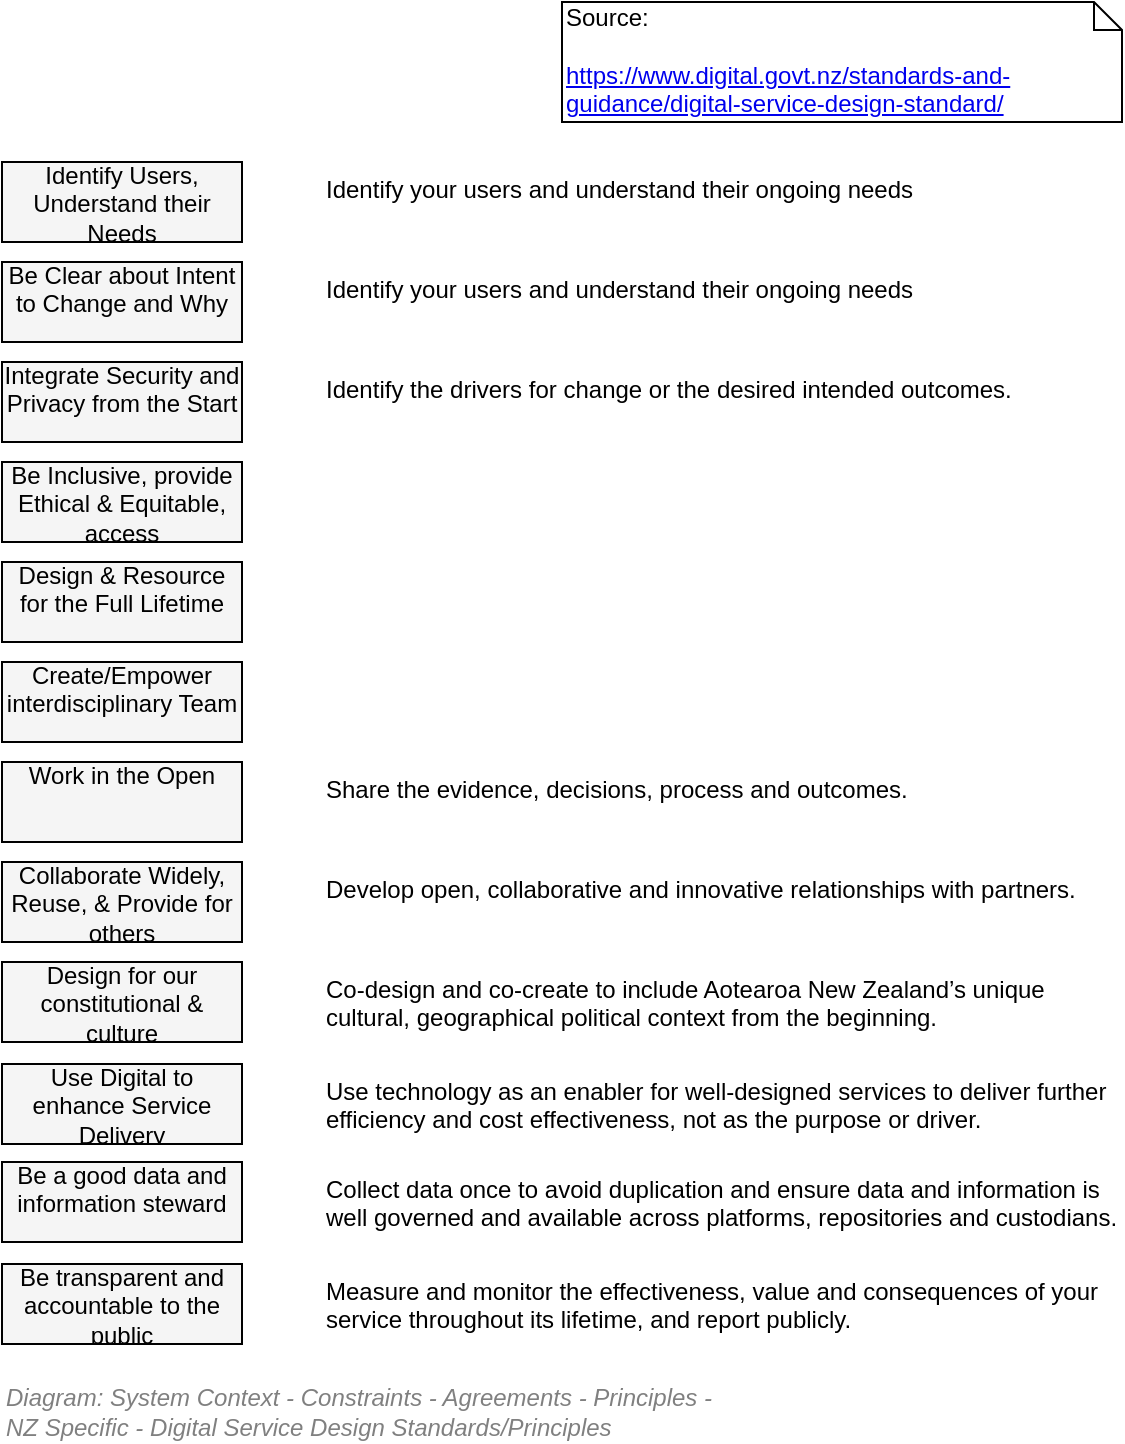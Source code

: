 <mxfile compressed="false" version="17.5.0" type="google" pages="2">
  <diagram id="QV25udCVxvQ52SoqGovh" name="System Context/Constraints/Agreements/Principles/Digital Service Design Standards">
    <mxGraphModel grid="1" page="1" gridSize="10" guides="1" tooltips="1" connect="1" arrows="1" fold="1" pageScale="1" pageWidth="827" pageHeight="1169" math="0" shadow="0">
      <root>
        <mxCell id="BCLIQNdFYH9zoaBGpCrp-0" />
        <mxCell id="njG2ldwhlAt86AhZ6qLt-2" value="Diagram" parent="BCLIQNdFYH9zoaBGpCrp-0" />
        <mxCell id="MmeVPEBk6-kc0MxqiTCA-4" value="&lt;h1 style=&quot;box-sizing: border-box; margin: 0px; font-size: 12px; line-height: 1.2; color: rgb(0, 0, 0); padding: 0px; background-color: rgb(255, 255, 255);&quot;&gt;&lt;span style=&quot;font-weight: normal; font-size: 12px;&quot;&gt;Identify your users and understand their ongoing needs&lt;/span&gt;&lt;/h1&gt;" style="text;html=1;strokeColor=none;fillColor=none;align=left;verticalAlign=top;whiteSpace=wrap;rounded=0;fontFamily=Helvetica;fontSize=12;fontColor=#999999;gradientColor=none;recursiveResize=0;" vertex="1" parent="njG2ldwhlAt86AhZ6qLt-2">
          <mxGeometry x="280" y="260" width="400" height="40" as="geometry" />
        </mxCell>
        <mxCell id="MmeVPEBk6-kc0MxqiTCA-6" value="&lt;h1 style=&quot;box-sizing: border-box; margin: 0px; font-size: 12px; line-height: 1.2; color: rgb(0, 0, 0); padding: 0px; background-color: rgb(255, 255, 255);&quot;&gt;&lt;span style=&quot;font-weight: normal; font-size: 12px;&quot;&gt;Identify your users and understand their ongoing needs&lt;/span&gt;&lt;/h1&gt;" style="text;html=1;strokeColor=none;fillColor=none;align=left;verticalAlign=top;whiteSpace=wrap;rounded=0;fontFamily=Helvetica;fontSize=12;fontColor=#999999;gradientColor=none;recursiveResize=0;" vertex="1" parent="njG2ldwhlAt86AhZ6qLt-2">
          <mxGeometry x="280" y="310" width="400" height="40" as="geometry" />
        </mxCell>
        <mxCell id="MmeVPEBk6-kc0MxqiTCA-3" value="Identify Users, Understand their Needs" style="rounded=0;whiteSpace=wrap;html=1;shadow=0;glass=0;comic=0;strokeColor=#000000;fillColor=#f5f5f5;fontSize=12;align=center;fontColor=#000000;recursiveResize=0;container=1;collapsible=0;overflow=fill;" vertex="1" parent="njG2ldwhlAt86AhZ6qLt-2">
          <mxGeometry x="120" y="260" width="120" height="40" as="geometry" />
        </mxCell>
        <mxCell id="MmeVPEBk6-kc0MxqiTCA-5" value="Be Clear about Intent to Change and Why" style="rounded=0;whiteSpace=wrap;html=1;shadow=0;glass=0;comic=0;strokeColor=#000000;fillColor=#f5f5f5;fontSize=12;align=center;fontColor=#000000;recursiveResize=0;container=1;collapsible=0;overflow=fill;" vertex="1" parent="njG2ldwhlAt86AhZ6qLt-2">
          <mxGeometry x="120" y="310" width="120" height="40" as="geometry" />
        </mxCell>
        <mxCell id="MmeVPEBk6-kc0MxqiTCA-7" value="Integrate Security and Privacy from the Start" style="rounded=0;whiteSpace=wrap;html=1;shadow=0;glass=0;comic=0;strokeColor=#000000;fillColor=#f5f5f5;fontSize=12;align=center;fontColor=#000000;recursiveResize=0;container=1;collapsible=0;overflow=fill;" vertex="1" parent="njG2ldwhlAt86AhZ6qLt-2">
          <mxGeometry x="120" y="360" width="120" height="40" as="geometry" />
        </mxCell>
        <mxCell id="MmeVPEBk6-kc0MxqiTCA-9" value="&lt;h1 style=&quot;box-sizing: border-box; margin: 0px; font-size: 12px; line-height: 1.2; color: rgb(0, 0, 0); padding: 0px; background-color: rgb(255, 255, 255);&quot;&gt;&lt;span style=&quot;font-family: fira, helvetica, arial, sans-serif; font-size: 12px; font-weight: 400;&quot;&gt;Identify the drivers for change or the desired intended outcomes.&lt;/span&gt;&lt;br style=&quot;font-size: 12px;&quot;&gt;&lt;/h1&gt;" style="text;html=1;strokeColor=none;fillColor=none;align=left;verticalAlign=top;whiteSpace=wrap;rounded=0;fontFamily=Helvetica;fontSize=12;fontColor=#999999;gradientColor=none;recursiveResize=0;" vertex="1" parent="njG2ldwhlAt86AhZ6qLt-2">
          <mxGeometry x="280" y="360" width="400" height="40" as="geometry" />
        </mxCell>
        <mxCell id="MmeVPEBk6-kc0MxqiTCA-13" value="Be Inclusive, provide Ethical &amp;amp; Equitable, access" style="rounded=0;whiteSpace=wrap;html=1;shadow=0;glass=0;comic=0;strokeColor=#000000;fillColor=#f5f5f5;fontSize=12;align=center;fontColor=#000000;recursiveResize=0;container=1;collapsible=0;overflow=fill;" vertex="1" parent="njG2ldwhlAt86AhZ6qLt-2">
          <mxGeometry x="120" y="410" width="120" height="40" as="geometry" />
        </mxCell>
        <mxCell id="MmeVPEBk6-kc0MxqiTCA-14" value="&lt;h1 style=&quot;box-sizing: border-box; margin: 0px; font-size: 12px; line-height: 1.2; color: rgb(0, 0, 0); padding: 0px; background-color: rgb(255, 255, 255);&quot;&gt;&lt;br style=&quot;font-size: 12px;&quot;&gt;&lt;/h1&gt;" style="text;html=1;strokeColor=none;fillColor=none;align=left;verticalAlign=top;whiteSpace=wrap;rounded=0;fontFamily=Helvetica;fontSize=12;fontColor=#999999;gradientColor=none;recursiveResize=0;" vertex="1" parent="njG2ldwhlAt86AhZ6qLt-2">
          <mxGeometry x="280" y="410" width="400" height="40" as="geometry" />
        </mxCell>
        <mxCell id="MmeVPEBk6-kc0MxqiTCA-16" value="Design &amp;amp; Resource for the Full Lifetime" style="rounded=0;whiteSpace=wrap;html=1;shadow=0;glass=0;comic=0;strokeColor=#000000;fillColor=#f5f5f5;fontSize=12;align=center;fontColor=#000000;recursiveResize=0;container=1;collapsible=0;overflow=fill;" vertex="1" parent="njG2ldwhlAt86AhZ6qLt-2">
          <mxGeometry x="120" y="460" width="120" height="40" as="geometry" />
        </mxCell>
        <mxCell id="MmeVPEBk6-kc0MxqiTCA-17" value="&lt;h1 style=&quot;box-sizing: border-box; margin: 0px; font-size: 12px; line-height: 1.2; color: rgb(0, 0, 0); padding: 0px; background-color: rgb(255, 255, 255);&quot;&gt;&lt;br style=&quot;font-size: 12px;&quot;&gt;&lt;/h1&gt;" style="text;html=1;strokeColor=none;fillColor=none;align=left;verticalAlign=top;whiteSpace=wrap;rounded=0;fontFamily=Helvetica;fontSize=12;fontColor=#999999;gradientColor=none;recursiveResize=0;" vertex="1" parent="njG2ldwhlAt86AhZ6qLt-2">
          <mxGeometry x="280" y="460" width="400" height="40" as="geometry" />
        </mxCell>
        <mxCell id="MmeVPEBk6-kc0MxqiTCA-19" value="Create/Empower interdisciplinary Team" style="rounded=0;whiteSpace=wrap;html=1;shadow=0;glass=0;comic=0;strokeColor=#000000;fillColor=#f5f5f5;fontSize=12;align=center;fontColor=#000000;recursiveResize=0;container=1;collapsible=0;overflow=fill;" vertex="1" parent="njG2ldwhlAt86AhZ6qLt-2">
          <mxGeometry x="120" y="510" width="120" height="40" as="geometry" />
        </mxCell>
        <mxCell id="MmeVPEBk6-kc0MxqiTCA-20" value="&lt;h1 style=&quot;box-sizing: border-box; margin: 0px; font-size: 12px; line-height: 1.2; color: rgb(0, 0, 0); padding: 0px; background-color: rgb(255, 255, 255);&quot;&gt;&lt;br style=&quot;font-size: 12px;&quot;&gt;&lt;/h1&gt;" style="text;html=1;strokeColor=none;fillColor=none;align=left;verticalAlign=top;whiteSpace=wrap;rounded=0;fontFamily=Helvetica;fontSize=12;fontColor=#999999;gradientColor=none;recursiveResize=0;" vertex="1" parent="njG2ldwhlAt86AhZ6qLt-2">
          <mxGeometry x="280" y="510" width="400" height="40" as="geometry" />
        </mxCell>
        <mxCell id="MmeVPEBk6-kc0MxqiTCA-22" value="Work in the Open" style="rounded=0;whiteSpace=wrap;html=1;shadow=0;glass=0;comic=0;strokeColor=#000000;fillColor=#f5f5f5;fontSize=12;align=center;fontColor=#000000;recursiveResize=0;container=1;collapsible=0;overflow=fill;" vertex="1" parent="njG2ldwhlAt86AhZ6qLt-2">
          <mxGeometry x="120" y="560" width="120" height="40" as="geometry" />
        </mxCell>
        <mxCell id="MmeVPEBk6-kc0MxqiTCA-23" value="&lt;h1 style=&quot;box-sizing: border-box; margin: 0px; font-size: 12px; line-height: 1.2; color: rgb(0, 0, 0); padding: 0px; background-color: rgb(255, 255, 255);&quot;&gt;&lt;span style=&quot;font-weight: normal; font-size: 12px;&quot;&gt;Share the evidence, decisions, process and outcomes.&lt;/span&gt;&lt;/h1&gt;" style="text;html=1;strokeColor=none;fillColor=none;align=left;verticalAlign=top;whiteSpace=wrap;rounded=0;fontFamily=Helvetica;fontSize=12;fontColor=#999999;gradientColor=none;recursiveResize=0;" vertex="1" parent="njG2ldwhlAt86AhZ6qLt-2">
          <mxGeometry x="280" y="560" width="400" height="40" as="geometry" />
        </mxCell>
        <mxCell id="MmeVPEBk6-kc0MxqiTCA-25" value="Collaborate Widely, Reuse, &amp;amp; Provide for others" style="rounded=0;whiteSpace=wrap;html=1;shadow=0;glass=0;comic=0;strokeColor=#000000;fillColor=#f5f5f5;fontSize=12;align=center;fontColor=#000000;recursiveResize=0;container=1;collapsible=0;overflow=fill;" vertex="1" parent="njG2ldwhlAt86AhZ6qLt-2">
          <mxGeometry x="120" y="610" width="120" height="40" as="geometry" />
        </mxCell>
        <mxCell id="MmeVPEBk6-kc0MxqiTCA-26" value="&lt;h1 style=&quot;box-sizing: border-box; margin: 0px; line-height: 1.2; color: rgb(0, 0, 0); padding: 0px; background-color: rgb(255, 255, 255); font-size: 12px;&quot;&gt;&lt;span style=&quot;font-family: fira, helvetica, arial, sans-serif; font-weight: 400; font-size: 12px;&quot;&gt;&lt;font style=&quot;font-size: 12px;&quot;&gt;Develop open, collaborative and innovative relationships with partners.&lt;/font&gt;&lt;/span&gt;&lt;br style=&quot;font-size: 12px;&quot;&gt;&lt;/h1&gt;" style="text;html=1;strokeColor=none;fillColor=none;align=left;verticalAlign=top;whiteSpace=wrap;rounded=0;fontFamily=Helvetica;fontSize=12;fontColor=#999999;gradientColor=none;recursiveResize=0;" vertex="1" parent="njG2ldwhlAt86AhZ6qLt-2">
          <mxGeometry x="280" y="610" width="400" height="40" as="geometry" />
        </mxCell>
        <mxCell id="MmeVPEBk6-kc0MxqiTCA-28" value="Design for our constitutional &amp;amp; culture" style="rounded=0;whiteSpace=wrap;html=1;shadow=0;glass=0;comic=0;strokeColor=#000000;fillColor=#f5f5f5;fontSize=12;align=center;fontColor=#000000;recursiveResize=0;container=1;collapsible=0;overflow=fill;" vertex="1" parent="njG2ldwhlAt86AhZ6qLt-2">
          <mxGeometry x="120" y="660" width="120" height="40" as="geometry" />
        </mxCell>
        <mxCell id="MmeVPEBk6-kc0MxqiTCA-29" value="&lt;h1 style=&quot;box-sizing: border-box; margin: 0px; line-height: 1.2; color: rgb(0, 0, 0); padding: 0px; background-color: rgb(255, 255, 255); font-size: 12px;&quot;&gt;&lt;span style=&quot;font-family: fira, helvetica, arial, sans-serif; font-weight: 400; font-size: 12px;&quot;&gt;&lt;font style=&quot;font-size: 12px;&quot;&gt;Co-design and co-create to include Aotearoa New Zealand’s unique cultural, geographical political context from the beginning.&lt;/font&gt;&lt;/span&gt;&lt;br style=&quot;font-size: 12px;&quot;&gt;&lt;/h1&gt;" style="text;html=1;strokeColor=none;fillColor=none;align=left;verticalAlign=top;whiteSpace=wrap;rounded=0;fontFamily=Helvetica;fontSize=12;fontColor=#999999;gradientColor=none;recursiveResize=0;" vertex="1" parent="njG2ldwhlAt86AhZ6qLt-2">
          <mxGeometry x="280" y="660" width="400" height="40" as="geometry" />
        </mxCell>
        <mxCell id="MmeVPEBk6-kc0MxqiTCA-31" value="Use Digital to enhance Service Delivery" style="rounded=0;whiteSpace=wrap;html=1;shadow=0;glass=0;comic=0;strokeColor=#000000;fillColor=#f5f5f5;fontSize=12;align=center;fontColor=#000000;recursiveResize=0;container=1;collapsible=0;overflow=fill;" vertex="1" parent="njG2ldwhlAt86AhZ6qLt-2">
          <mxGeometry x="120" y="711" width="120" height="40" as="geometry" />
        </mxCell>
        <mxCell id="MmeVPEBk6-kc0MxqiTCA-32" value="&lt;h1 style=&quot;box-sizing: border-box; margin: 0px; line-height: 1.2; color: rgb(0, 0, 0); padding: 0px; background-color: rgb(255, 255, 255); font-size: 12px;&quot;&gt;&lt;span style=&quot;font-family: fira, helvetica, arial, sans-serif; font-weight: 400; font-size: 12px;&quot;&gt;&lt;font style=&quot;font-size: 12px;&quot;&gt;Use technology as an enabler for well-designed services to deliver further efficiency and cost effectiveness, not as the purpose or driver.&lt;/font&gt;&lt;/span&gt;&lt;br style=&quot;font-size: 12px;&quot;&gt;&lt;/h1&gt;" style="text;html=1;strokeColor=none;fillColor=none;align=left;verticalAlign=top;whiteSpace=wrap;rounded=0;fontFamily=Helvetica;fontSize=12;fontColor=#999999;gradientColor=none;recursiveResize=0;" vertex="1" parent="njG2ldwhlAt86AhZ6qLt-2">
          <mxGeometry x="280" y="711" width="400" height="40" as="geometry" />
        </mxCell>
        <mxCell id="MmeVPEBk6-kc0MxqiTCA-34" value="Be a good data and information steward" style="rounded=0;whiteSpace=wrap;html=1;shadow=0;glass=0;comic=0;strokeColor=#000000;fillColor=#f5f5f5;fontSize=12;align=center;fontColor=#000000;recursiveResize=0;container=1;collapsible=0;overflow=fill;" vertex="1" parent="njG2ldwhlAt86AhZ6qLt-2">
          <mxGeometry x="120" y="760" width="120" height="40" as="geometry" />
        </mxCell>
        <mxCell id="MmeVPEBk6-kc0MxqiTCA-35" value="&lt;h1 style=&quot;box-sizing: border-box; margin: 0px; line-height: 1.2; color: rgb(0, 0, 0); padding: 0px; background-color: rgb(255, 255, 255); font-size: 12px;&quot;&gt;&lt;span style=&quot;font-family: fira, helvetica, arial, sans-serif; font-weight: 400; font-size: 12px;&quot;&gt;&lt;font style=&quot;font-size: 12px;&quot;&gt;Collect data once to avoid duplication and ensure data and information is well governed and available across platforms, repositories and custodians.&lt;/font&gt;&lt;/span&gt;&lt;br style=&quot;font-size: 12px;&quot;&gt;&lt;/h1&gt;" style="text;html=1;strokeColor=none;fillColor=none;align=left;verticalAlign=top;whiteSpace=wrap;rounded=0;fontFamily=Helvetica;fontSize=12;fontColor=#999999;gradientColor=none;recursiveResize=0;" vertex="1" parent="njG2ldwhlAt86AhZ6qLt-2">
          <mxGeometry x="280" y="760" width="400" height="40" as="geometry" />
        </mxCell>
        <mxCell id="MmeVPEBk6-kc0MxqiTCA-37" value="Be transparent and accountable to the public" style="rounded=0;whiteSpace=wrap;html=1;shadow=0;glass=0;comic=0;strokeColor=#000000;fillColor=#f5f5f5;fontSize=12;align=center;fontColor=#000000;recursiveResize=0;container=1;collapsible=0;overflow=fill;" vertex="1" parent="njG2ldwhlAt86AhZ6qLt-2">
          <mxGeometry x="120" y="811" width="120" height="40" as="geometry" />
        </mxCell>
        <mxCell id="MmeVPEBk6-kc0MxqiTCA-38" value="&lt;h1 style=&quot;box-sizing: border-box; margin: 0px; line-height: 1.2; color: rgb(0, 0, 0); padding: 0px; background-color: rgb(255, 255, 255); font-size: 12px;&quot;&gt;&lt;span style=&quot;font-family: fira, helvetica, arial, sans-serif; font-weight: 400; font-size: 12px;&quot;&gt;&lt;font style=&quot;font-size: 12px;&quot;&gt;Measure and monitor the effectiveness, value and consequences of your service throughout its lifetime, and report publicly.&lt;/font&gt;&lt;/span&gt;&lt;br style=&quot;font-size: 12px;&quot;&gt;&lt;/h1&gt;" style="text;html=1;strokeColor=none;fillColor=none;align=left;verticalAlign=top;whiteSpace=wrap;rounded=0;fontFamily=Helvetica;fontSize=12;fontColor=#999999;gradientColor=none;recursiveResize=0;" vertex="1" parent="njG2ldwhlAt86AhZ6qLt-2">
          <mxGeometry x="280" y="811" width="400" height="40" as="geometry" />
        </mxCell>
        <mxCell id="m36HP_wEEQITftUyv-sV-0" value="Context/Legend" parent="BCLIQNdFYH9zoaBGpCrp-0" />
        <mxCell id="m36HP_wEEQITftUyv-sV-1" value="Source:&lt;br&gt;&lt;br&gt;&lt;a href=&quot;https://www.digital.govt.nz/standards-and-guidance/digital-service-design-standard/&quot;&gt;https://www.digital.govt.nz/standards-and-guidance/digital-service-design-standard/&lt;/a&gt;" style="shape=note;whiteSpace=wrap;html=1;size=14;verticalAlign=top;align=left;spacingTop=-6;" vertex="1" parent="m36HP_wEEQITftUyv-sV-0">
          <mxGeometry x="400" y="180" width="280" height="60" as="geometry" />
        </mxCell>
        <mxCell id="OveS-7gRzNfdyV08Yug3-0" value="Title/Diagram" parent="BCLIQNdFYH9zoaBGpCrp-0" />
        <mxCell id="MmeVPEBk6-kc0MxqiTCA-1" value="&lt;font style=&quot;font-size: 12px&quot;&gt;Diagram: System Context -&amp;nbsp;Constraints - Agreements - Principles -&amp;nbsp;&lt;br&gt;&lt;span&gt;NZ Specific -&lt;/span&gt;&lt;span&gt;&amp;nbsp;&lt;/span&gt;Digital Service Design Standards/Principles&lt;/font&gt;" style="text;strokeColor=none;fillColor=none;html=1;fontSize=10;fontStyle=2;verticalAlign=middle;align=left;shadow=0;glass=0;comic=0;opacity=30;fontColor=#808080;" vertex="1" parent="OveS-7gRzNfdyV08Yug3-0">
          <mxGeometry x="120" y="870" width="560" height="30" as="geometry" />
        </mxCell>
      </root>
    </mxGraphModel>
  </diagram>
  <diagram id="-yCrRghWV1yZ1X2wDWPH" name="System Context/Constraints/Agreements/Principles/Data &amp; Information Management">
    <mxGraphModel dx="1711" dy="681" grid="1" gridSize="10" guides="1" tooltips="1" connect="1" arrows="1" fold="1" page="1" pageScale="1" pageWidth="827" pageHeight="1169" math="0" shadow="0">
      <root>
        <mxCell id="9pa9Pr11mj6_5Fp1FYpv-0" />
        <mxCell id="vxBBJPv8Y2YeqQfoSaYq-9" value="Diagram" parent="9pa9Pr11mj6_5Fp1FYpv-0" />
        <mxCell id="9pa9Pr11mj6_5Fp1FYpv-5" value="Open" style="rounded=0;whiteSpace=wrap;html=1;shadow=0;glass=0;comic=0;strokeColor=#666666;fillColor=#f5f5f5;fontSize=12;align=center;fontColor=#333333;recursiveResize=0;container=1;collapsible=0;overflow=fill;verticalAlign=middle;" parent="vxBBJPv8Y2YeqQfoSaYq-9" vertex="1">
          <mxGeometry x="120" y="260" width="100" height="40" as="geometry" />
        </mxCell>
        <mxCell id="9pa9Pr11mj6_5Fp1FYpv-6" value="&lt;span style=&quot;color: rgb(24, 43, 70); font-family: &amp;quot;fira sans&amp;quot;, helvetica, arial, sans-serif; font-size: 12px;&quot;&gt;&lt;font style=&quot;font-size: 12px;&quot;&gt;Data and information held by government should be open for public access unless grounds for refusal or limitations exist under the Official Information Act or other government policy. In such cases they should be protected.&lt;/font&gt;&lt;/span&gt;" style="text;html=1;strokeColor=none;fillColor=none;align=left;verticalAlign=top;whiteSpace=wrap;rounded=0;fontFamily=Helvetica;fontSize=12;fontColor=#999999;gradientColor=none;recursiveResize=0;" parent="vxBBJPv8Y2YeqQfoSaYq-9" vertex="1">
          <mxGeometry x="240" y="253" width="440" height="40" as="geometry" />
        </mxCell>
        <mxCell id="9pa9Pr11mj6_5Fp1FYpv-7" value="Protected" style="rounded=0;whiteSpace=wrap;html=1;shadow=0;glass=0;comic=0;strokeColor=#666666;fillColor=#f5f5f5;fontSize=12;align=center;fontColor=#333333;recursiveResize=0;container=1;collapsible=0;overflow=fill;verticalAlign=middle;" parent="vxBBJPv8Y2YeqQfoSaYq-9" vertex="1">
          <mxGeometry x="120" y="310" width="100" height="40" as="geometry" />
        </mxCell>
        <mxCell id="9pa9Pr11mj6_5Fp1FYpv-8" value="&lt;h3 style=&quot;box-sizing: border-box; font-family: &amp;quot;fira sans&amp;quot;, helvetica, arial, sans-serif; font-weight: 500; line-height: 1.1; font-size: 12px;&quot;&gt;&lt;font style=&quot;font-size: 12px&quot;&gt;Readily Available&lt;/font&gt;&lt;/h3&gt;" style="rounded=0;whiteSpace=wrap;html=1;shadow=0;glass=0;comic=0;strokeColor=#666666;fillColor=#f5f5f5;fontSize=12;align=center;fontColor=#333333;recursiveResize=0;container=1;collapsible=0;overflow=fill;verticalAlign=middle;" parent="vxBBJPv8Y2YeqQfoSaYq-9" vertex="1">
          <mxGeometry x="120" y="360" width="100" height="40" as="geometry" />
        </mxCell>
        <mxCell id="9pa9Pr11mj6_5Fp1FYpv-9" value="&lt;h3 style=&quot;box-sizing: border-box; font-family: &amp;quot;fira sans&amp;quot;, helvetica, arial, sans-serif; font-weight: 500; line-height: 1.1; font-size: 12px;&quot;&gt;Trusted and Authoritative&lt;/h3&gt;" style="rounded=0;whiteSpace=wrap;html=1;shadow=0;glass=0;comic=0;strokeColor=#666666;fillColor=#f5f5f5;fontSize=12;align=center;fontColor=#333333;recursiveResize=0;container=1;collapsible=0;overflow=fill;verticalAlign=middle;" parent="vxBBJPv8Y2YeqQfoSaYq-9" vertex="1">
          <mxGeometry x="120" y="410" width="100" height="40" as="geometry" />
        </mxCell>
        <mxCell id="9pa9Pr11mj6_5Fp1FYpv-10" value="&lt;h3 style=&quot;box-sizing: border-box; font-family: &amp;quot;fira sans&amp;quot;, helvetica, arial, sans-serif; font-weight: 500; line-height: 1.1; font-size: 12px;&quot;&gt;Well Managed&lt;/h3&gt;" style="rounded=0;whiteSpace=wrap;html=1;shadow=0;glass=0;comic=0;strokeColor=#666666;fillColor=#f5f5f5;fontSize=12;align=center;fontColor=#333333;recursiveResize=0;container=1;collapsible=0;overflow=fill;verticalAlign=middle;" parent="vxBBJPv8Y2YeqQfoSaYq-9" vertex="1">
          <mxGeometry x="120" y="460" width="100" height="40" as="geometry" />
        </mxCell>
        <mxCell id="9pa9Pr11mj6_5Fp1FYpv-11" value="&lt;h3 style=&quot;box-sizing: border-box; font-family: &amp;quot;fira sans&amp;quot;, helvetica, arial, sans-serif; font-weight: 500; line-height: 1.1; font-size: 12px;&quot;&gt;Reasonably Priced&lt;/h3&gt;" style="rounded=0;whiteSpace=wrap;html=1;shadow=0;glass=0;comic=0;strokeColor=#666666;fillColor=#f5f5f5;fontSize=12;align=center;fontColor=#333333;recursiveResize=0;container=1;collapsible=0;overflow=fill;verticalAlign=middle;" parent="vxBBJPv8Y2YeqQfoSaYq-9" vertex="1">
          <mxGeometry x="120" y="540" width="100" height="40" as="geometry" />
        </mxCell>
        <mxCell id="9pa9Pr11mj6_5Fp1FYpv-14" value="&lt;h3 style=&quot;box-sizing: border-box; font-family: &amp;quot;fira sans&amp;quot;, helvetica, arial, sans-serif; font-weight: 500; line-height: 1.1; font-size: 12px;&quot;&gt;Reusable&lt;/h3&gt;" style="rounded=0;whiteSpace=wrap;html=1;shadow=0;glass=0;comic=0;strokeColor=#666666;fillColor=#f5f5f5;fontSize=12;align=center;fontColor=#333333;recursiveResize=0;container=1;collapsible=0;overflow=fill;verticalAlign=middle;" parent="vxBBJPv8Y2YeqQfoSaYq-9" vertex="1">
          <mxGeometry x="120" y="590" width="100" height="40" as="geometry" />
        </mxCell>
        <mxCell id="vxBBJPv8Y2YeqQfoSaYq-1" value="&lt;font style=&quot;font-size: 12px;&quot;&gt;&lt;span style=&quot;color: rgb(24, 43, 70); font-family: &amp;quot;fira sans&amp;quot;, helvetica, arial, sans-serif; font-size: 12px;&quot;&gt;Personal, confidential and classified&amp;nbsp;&lt;/span&gt;&lt;a href=&quot;https://www.data.govt.nz/manage-data/policies/new-zealand-data-and-information-management-principles/#fn2&quot; style=&quot;box-sizing: border-box; background-color: transparent; color: rgb(48, 125, 153); font-family: &amp;quot;fira sans&amp;quot;, helvetica, arial, sans-serif; font-size: 12px;&quot;&gt;[2]&lt;/a&gt;&lt;span style=&quot;color: rgb(24, 43, 70); font-family: &amp;quot;fira sans&amp;quot;, helvetica, arial, sans-serif; font-size: 12px;&quot;&gt;&amp;nbsp;data and information are protected.&lt;/span&gt;&lt;/font&gt;" style="text;html=1;strokeColor=none;fillColor=none;align=left;verticalAlign=top;whiteSpace=wrap;rounded=0;fontFamily=Helvetica;fontSize=12;fontColor=#999999;gradientColor=none;recursiveResize=0;" parent="vxBBJPv8Y2YeqQfoSaYq-9" vertex="1">
          <mxGeometry x="240" y="310" width="440" height="40" as="geometry" />
        </mxCell>
        <mxCell id="vxBBJPv8Y2YeqQfoSaYq-2" value="&lt;span style=&quot;color: rgb(24, 43, 70); font-family: &amp;quot;fira sans&amp;quot;, helvetica, arial, sans-serif; font-size: 12px;&quot;&gt;&lt;font style=&quot;font-size: 12px;&quot;&gt;Open data and information are released proactively and without discrimination. They are discoverable and accessible and released online.&lt;/font&gt;&lt;/span&gt;" style="text;html=1;strokeColor=none;fillColor=none;align=left;verticalAlign=top;whiteSpace=wrap;rounded=0;fontFamily=Helvetica;fontSize=12;fontColor=#999999;gradientColor=none;recursiveResize=0;" parent="vxBBJPv8Y2YeqQfoSaYq-9" vertex="1">
          <mxGeometry x="240" y="360" width="440" height="40" as="geometry" />
        </mxCell>
        <mxCell id="vxBBJPv8Y2YeqQfoSaYq-3" value="&lt;span style=&quot;color: rgb(24, 43, 70); font-family: &amp;quot;fira sans&amp;quot;, helvetica, arial, sans-serif; font-size: 12px;&quot;&gt;&lt;font style=&quot;font-size: 12px;&quot;&gt;Data and information support the purposes for which they were collected and are accurate, relevant, timely, consistent and without bias in that context. Where possible there is an identified authoritative single source.&lt;/font&gt;&lt;/span&gt;" style="text;html=1;strokeColor=none;fillColor=none;align=left;verticalAlign=top;whiteSpace=wrap;rounded=0;fontFamily=Helvetica;fontSize=12;fontColor=#999999;gradientColor=none;recursiveResize=0;" parent="vxBBJPv8Y2YeqQfoSaYq-9" vertex="1">
          <mxGeometry x="240" y="410" width="440" height="40" as="geometry" />
        </mxCell>
        <mxCell id="vxBBJPv8Y2YeqQfoSaYq-4" value="&lt;p style=&quot;box-sizing: border-box; margin: 0px 0px 20px; line-height: 1.5em; color: rgb(24, 43, 70); font-family: &amp;quot;fira sans&amp;quot;, helvetica, arial, sans-serif; font-size: 12px;&quot;&gt;&lt;font style=&quot;font-size: 12px;&quot;&gt;Data and information held and owned by government: [is]&lt;/font&gt;&lt;span style=&quot;font-size: 12px;&quot;&gt;effectively belong to the New Zealand public,&amp;nbsp;&lt;/span&gt;&lt;span style=&quot;font-size: 12px;&quot;&gt;are a core strategic asset held by government as a steward on behalf of the public; and&amp;nbsp;&lt;/span&gt;&lt;span style=&quot;font-size: 12px;&quot;&gt;should only be collected or generated for specified public policy, operational business, or legislative purposes.&lt;/span&gt;&lt;/p&gt;" style="text;html=1;strokeColor=none;fillColor=none;align=left;verticalAlign=top;whiteSpace=wrap;rounded=0;fontFamily=Helvetica;fontSize=12;fontColor=#999999;gradientColor=none;recursiveResize=0;" parent="vxBBJPv8Y2YeqQfoSaYq-9" vertex="1">
          <mxGeometry x="240" y="460" width="440" height="80" as="geometry" />
        </mxCell>
        <mxCell id="vxBBJPv8Y2YeqQfoSaYq-5" value="&lt;span style=&quot;color: rgb(24, 43, 70); font-family: &amp;quot;fira sans&amp;quot;, helvetica, arial, sans-serif; font-size: 12px;&quot;&gt;&lt;font style=&quot;font-size: 12px;&quot;&gt;Use and re-use of government held data and information is expected to be free. Charging for access is discouraged.&lt;/font&gt;&lt;/span&gt;" style="text;html=1;strokeColor=none;fillColor=none;align=left;verticalAlign=top;whiteSpace=wrap;rounded=0;fontFamily=Helvetica;fontSize=12;fontColor=#999999;gradientColor=none;recursiveResize=0;" parent="vxBBJPv8Y2YeqQfoSaYq-9" vertex="1">
          <mxGeometry x="240" y="540" width="440" height="40" as="geometry" />
        </mxCell>
        <mxCell id="vxBBJPv8Y2YeqQfoSaYq-6" value="&lt;span style=&quot;color: rgb(24, 43, 70); font-family: &amp;quot;fira sans&amp;quot;, helvetica, arial, sans-serif; font-size: 12px;&quot;&gt;&lt;font style=&quot;font-size: 12px;&quot;&gt;Data and information released can be discovered, shared, used and re-used over time and through technology change. Copyright works are licensed for re-use and open access to and re-use of non-copyright materials is enabled, in accordance with the New Zealand Government Open Access and Licensing framework.&lt;/font&gt;&lt;/span&gt;" style="text;html=1;strokeColor=none;fillColor=none;align=left;verticalAlign=top;whiteSpace=wrap;rounded=0;fontFamily=Helvetica;fontSize=12;fontColor=#999999;gradientColor=none;recursiveResize=0;" parent="vxBBJPv8Y2YeqQfoSaYq-9" vertex="1">
          <mxGeometry x="240" y="580" width="440" height="40" as="geometry" />
        </mxCell>
        <mxCell id="msWVFrf8vx3zRPam6J4N-0" value="Source:&lt;br&gt;&lt;br&gt;&lt;a href=&quot;data:page/id,PDShuZ-yXdiyHlfbQ3Md&quot;&gt;https://www.data.govt.nz/manage-data/policies/new-zealand-data-and-information-management-principles/&lt;br&gt;&lt;span style=&quot;color: rgba(0 , 0 , 0 , 0) ; font-family: monospace ; font-size: 0px ; white-space: nowrap&quot;&gt;%3CmxGraphModel%3E%3Croot%3E%3CmxCell%20id%3D%220%22%2F%3E%3CmxCell%20id%3D%221%22%20parent%3D%220%22%2F%3E%3CUserObject%20label%3D%22NZ%20Data%20and%20Information%20Management%20Principles%22%20link%3D%22https%3A%2F%2Fwww.data.govt.nz%2Fmanage-data%2Fpolicies%2Fnew-zealand-data-and-information-management-principles%2F%22%20id%3D%222%22%3E%3CmxCell%20style%3D%22text%3Bhtml%3D1%3BstrokeColor%3Dnone%3BfillColor%3Dnone%3BwhiteSpace%3Dwrap%3Balign%3Dleft%3BverticalAlign%3Dmiddle%3BfontColor%3D%230000EE%3BfontStyle%3D4%3Bdashed%3D1%3Bopacity%3D20%3B%22%20vertex%3D%221%22%20parent%3D%221%22%3E%3CmxGeometry%20x%3D%22400%22%20y%3D%22650%22%20width%3D%22270%22%20height%3D%2240%22%20as%3D%22geometry%22%2F%3E%3C%2FmxCell%3E%3C%2FUserObject%3E%3C%2Froot%3E%3C%2FmxGraphModel%3E&lt;/span&gt;&lt;/a&gt;&lt;font color=&quot;rgba(0, 0, 0, 0)&quot; face=&quot;monospace&quot;&gt;&lt;span style=&quot;font-size: 0px ; white-space: nowrap&quot;&gt;&lt;a href=&quot;data:page/id,PDShuZ-yXdiyHlfbQ3Md&quot;&gt;https://www.data.govt.nz/manage-data/policies/new-zealand-data-and-information-management-principles/&lt;br&gt;&lt;/a&gt;&lt;br&gt;&lt;/span&gt;&lt;/font&gt;" style="shape=note;whiteSpace=wrap;html=1;size=14;verticalAlign=top;align=left;spacingTop=-6;" parent="vxBBJPv8Y2YeqQfoSaYq-9" vertex="1">
          <mxGeometry x="360" y="180" width="320" height="60" as="geometry" />
        </mxCell>
        <mxCell id="msWVFrf8vx3zRPam6J4N-1" value="Context/Legend" parent="9pa9Pr11mj6_5Fp1FYpv-0" />
        <mxCell id="8MBAd59rJ7gh_RbVFr4k-0" value="Title/Diagram" parent="9pa9Pr11mj6_5Fp1FYpv-0" />
        <mxCell id="8MBAd59rJ7gh_RbVFr4k-1" value="&lt;font style=&quot;font-size: 12px&quot;&gt;Diagram: System Context - Constraints - Agreements - Principles -&amp;nbsp;&amp;nbsp;&lt;br&gt;&lt;span style=&quot;font-size: 12px&quot;&gt;&amp;nbsp; &amp;nbsp; &amp;nbsp; &amp;nbsp; &amp;nbsp; &amp;nbsp; &amp;nbsp; &amp;nbsp; NZ Specific&amp;nbsp;&lt;/span&gt;Data and Information Management Principles&lt;/font&gt;" style="text;strokeColor=none;fillColor=none;html=1;fontSize=12;fontStyle=2;verticalAlign=middle;align=left;shadow=0;glass=0;comic=0;opacity=30;fontColor=#808080;" parent="8MBAd59rJ7gh_RbVFr4k-0" vertex="1">
          <mxGeometry x="120" y="660" width="520" height="40" as="geometry" />
        </mxCell>
      </root>
    </mxGraphModel>
  </diagram>
</mxfile>
